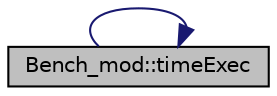 digraph "Bench_mod::timeExec"
{
 // LATEX_PDF_SIZE
  edge [fontname="Helvetica",fontsize="10",labelfontname="Helvetica",labelfontsize="10"];
  node [fontname="Helvetica",fontsize="10",shape=record];
  rankdir="RL";
  Node1 [label="Bench_mod::timeExec",height=0.2,width=0.4,color="black", fillcolor="grey75", style="filled", fontcolor="black",tooltip="Generate and return an object of type Timing_type containing the benchmark timing information and sta..."];
  Node1 -> Node1 [dir="back",color="midnightblue",fontsize="10",style="solid",fontname="Helvetica"];
}
